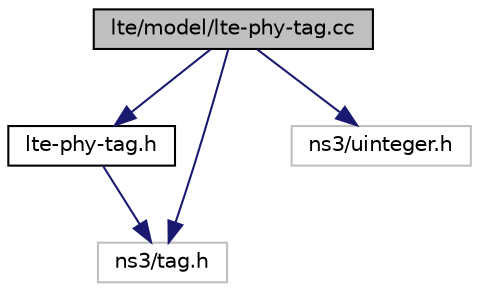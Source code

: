 digraph "lte/model/lte-phy-tag.cc"
{
  edge [fontname="Helvetica",fontsize="10",labelfontname="Helvetica",labelfontsize="10"];
  node [fontname="Helvetica",fontsize="10",shape=record];
  Node1 [label="lte/model/lte-phy-tag.cc",height=0.2,width=0.4,color="black", fillcolor="grey75", style="filled", fontcolor="black"];
  Node1 -> Node2 [color="midnightblue",fontsize="10",style="solid"];
  Node2 [label="lte-phy-tag.h",height=0.2,width=0.4,color="black", fillcolor="white", style="filled",URL="$d8/de7/lte-phy-tag_8h.html"];
  Node2 -> Node3 [color="midnightblue",fontsize="10",style="solid"];
  Node3 [label="ns3/tag.h",height=0.2,width=0.4,color="grey75", fillcolor="white", style="filled"];
  Node1 -> Node3 [color="midnightblue",fontsize="10",style="solid"];
  Node1 -> Node4 [color="midnightblue",fontsize="10",style="solid"];
  Node4 [label="ns3/uinteger.h",height=0.2,width=0.4,color="grey75", fillcolor="white", style="filled"];
}
